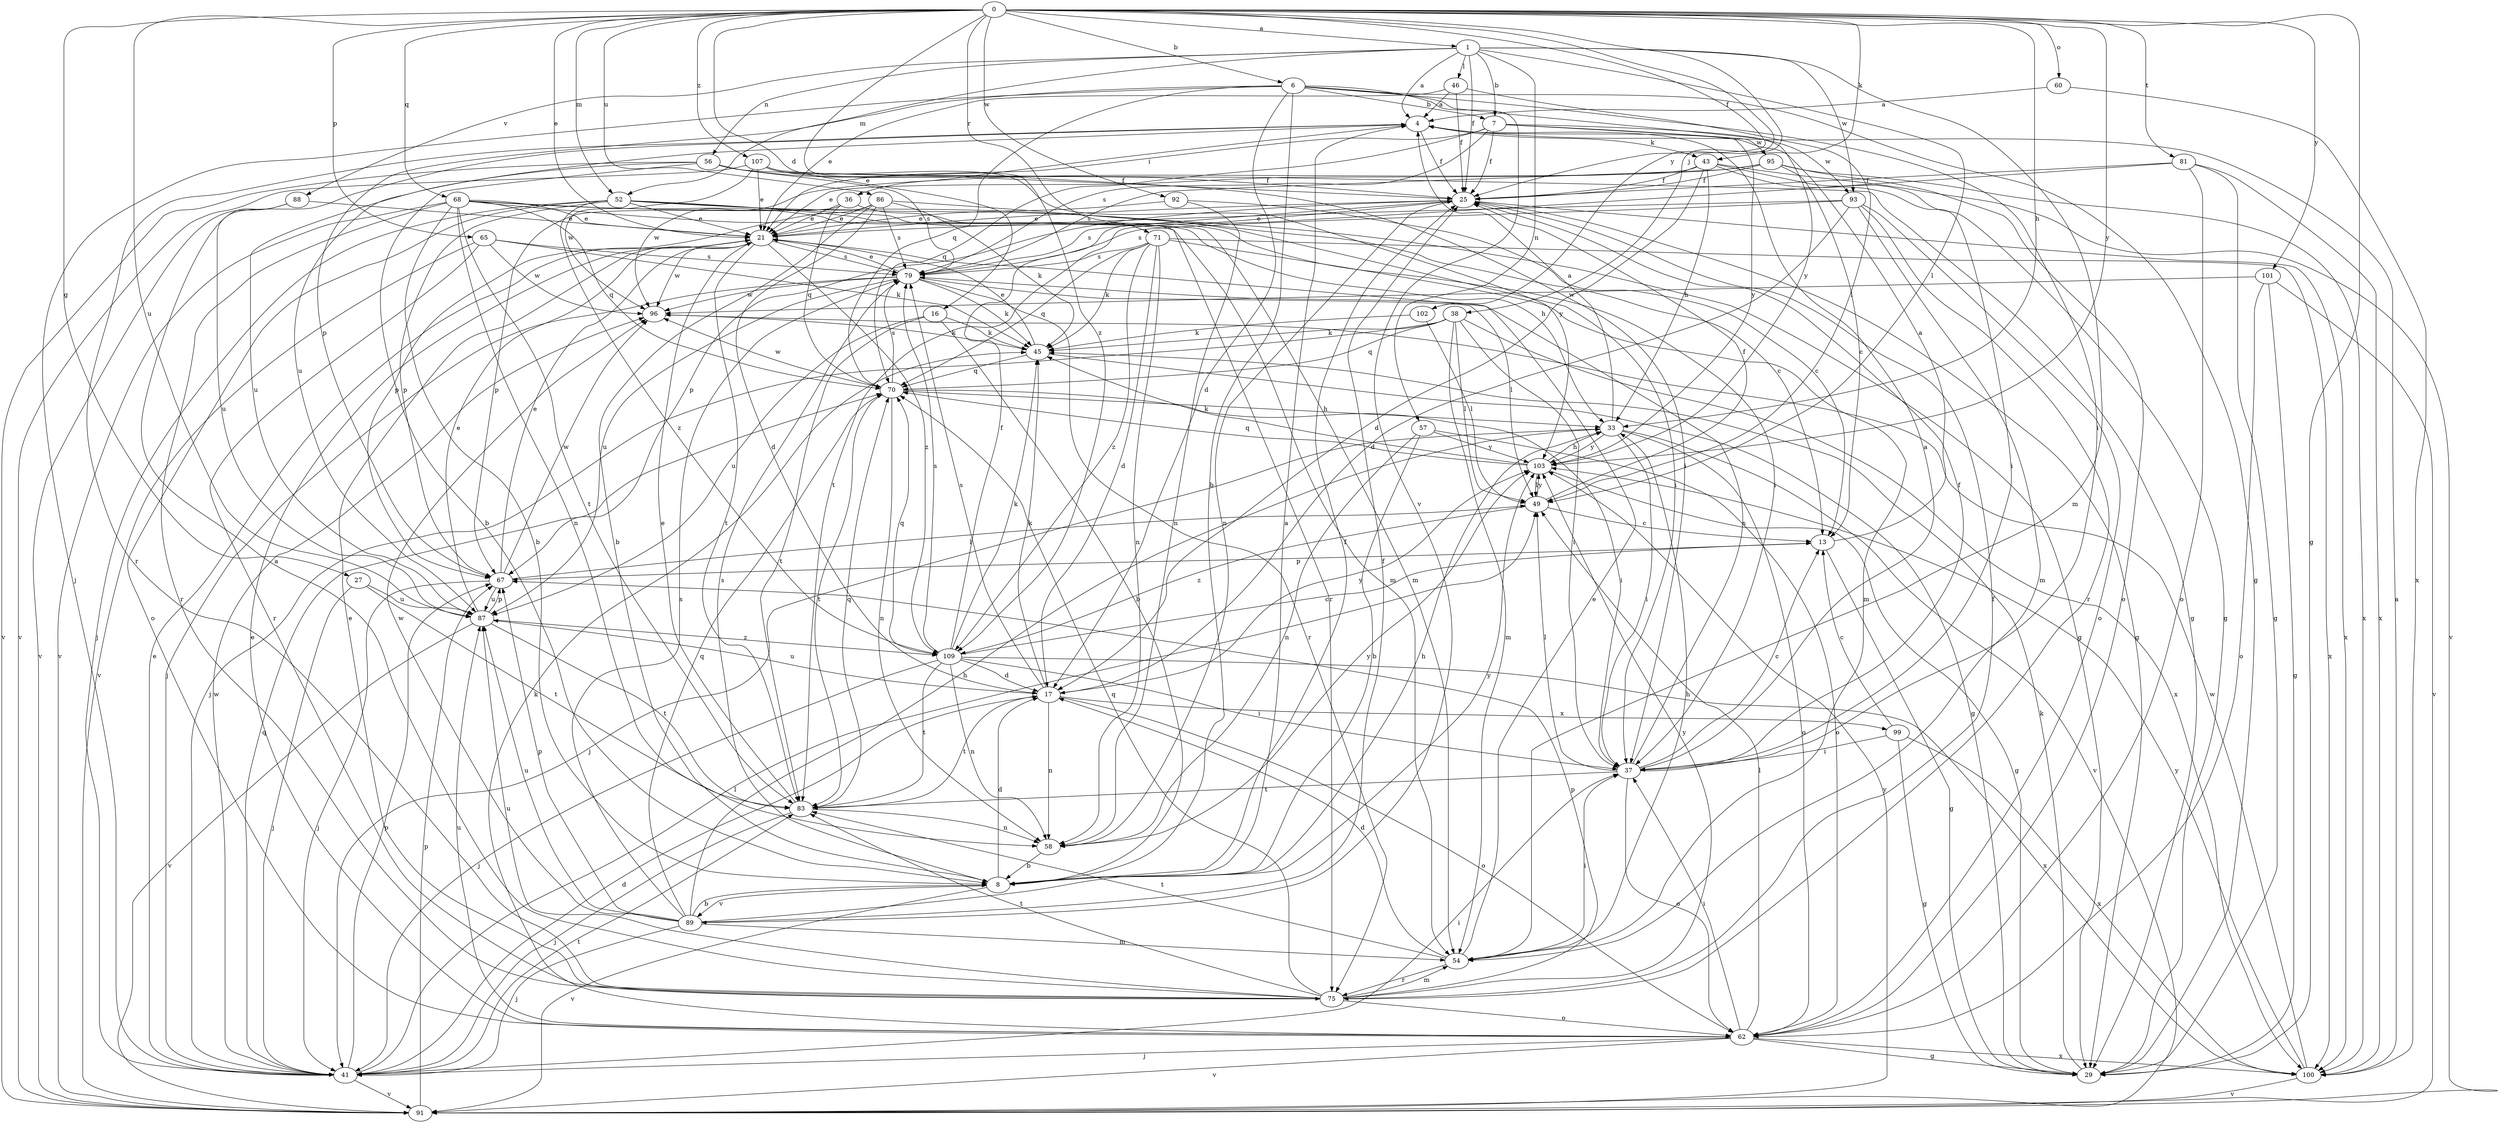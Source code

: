 strict digraph  {
0;
1;
4;
6;
7;
8;
13;
16;
17;
21;
25;
27;
29;
33;
36;
37;
38;
41;
43;
45;
46;
49;
52;
54;
56;
57;
58;
60;
62;
65;
67;
68;
70;
71;
75;
79;
81;
83;
86;
87;
88;
89;
91;
92;
93;
95;
96;
99;
100;
101;
102;
103;
107;
109;
0 -> 1  [label=a];
0 -> 6  [label=b];
0 -> 16  [label=d];
0 -> 21  [label=e];
0 -> 25  [label=f];
0 -> 27  [label=g];
0 -> 29  [label=g];
0 -> 33  [label=h];
0 -> 38  [label=j];
0 -> 43  [label=k];
0 -> 52  [label=m];
0 -> 60  [label=o];
0 -> 65  [label=p];
0 -> 68  [label=q];
0 -> 71  [label=r];
0 -> 81  [label=t];
0 -> 86  [label=u];
0 -> 87  [label=u];
0 -> 92  [label=w];
0 -> 101  [label=y];
0 -> 102  [label=y];
0 -> 103  [label=y];
0 -> 107  [label=z];
0 -> 109  [label=z];
1 -> 4  [label=a];
1 -> 7  [label=b];
1 -> 25  [label=f];
1 -> 46  [label=l];
1 -> 49  [label=l];
1 -> 52  [label=m];
1 -> 54  [label=m];
1 -> 56  [label=n];
1 -> 57  [label=n];
1 -> 88  [label=v];
1 -> 93  [label=w];
4 -> 25  [label=f];
4 -> 36  [label=i];
4 -> 43  [label=k];
4 -> 75  [label=r];
4 -> 87  [label=u];
6 -> 7  [label=b];
6 -> 8  [label=b];
6 -> 17  [label=d];
6 -> 29  [label=g];
6 -> 37  [label=i];
6 -> 41  [label=j];
6 -> 67  [label=p];
6 -> 70  [label=q];
6 -> 89  [label=v];
6 -> 103  [label=y];
7 -> 21  [label=e];
7 -> 25  [label=f];
7 -> 70  [label=q];
7 -> 79  [label=s];
7 -> 93  [label=w];
7 -> 95  [label=w];
7 -> 103  [label=y];
8 -> 17  [label=d];
8 -> 25  [label=f];
8 -> 33  [label=h];
8 -> 79  [label=s];
8 -> 89  [label=v];
8 -> 91  [label=v];
8 -> 103  [label=y];
13 -> 4  [label=a];
13 -> 29  [label=g];
13 -> 67  [label=p];
16 -> 8  [label=b];
16 -> 45  [label=k];
16 -> 83  [label=t];
16 -> 87  [label=u];
17 -> 45  [label=k];
17 -> 58  [label=n];
17 -> 62  [label=o];
17 -> 79  [label=s];
17 -> 83  [label=t];
17 -> 87  [label=u];
17 -> 99  [label=x];
17 -> 103  [label=y];
21 -> 79  [label=s];
21 -> 83  [label=t];
21 -> 96  [label=w];
21 -> 109  [label=z];
25 -> 21  [label=e];
25 -> 29  [label=g];
25 -> 58  [label=n];
25 -> 67  [label=p];
25 -> 79  [label=s];
25 -> 100  [label=x];
27 -> 41  [label=j];
27 -> 83  [label=t];
27 -> 87  [label=u];
29 -> 45  [label=k];
33 -> 4  [label=a];
33 -> 37  [label=i];
33 -> 41  [label=j];
33 -> 62  [label=o];
33 -> 91  [label=v];
33 -> 103  [label=y];
36 -> 21  [label=e];
36 -> 67  [label=p];
36 -> 70  [label=q];
36 -> 75  [label=r];
37 -> 4  [label=a];
37 -> 13  [label=c];
37 -> 25  [label=f];
37 -> 49  [label=l];
37 -> 62  [label=o];
37 -> 79  [label=s];
37 -> 83  [label=t];
38 -> 37  [label=i];
38 -> 41  [label=j];
38 -> 45  [label=k];
38 -> 49  [label=l];
38 -> 54  [label=m];
38 -> 70  [label=q];
38 -> 100  [label=x];
41 -> 17  [label=d];
41 -> 21  [label=e];
41 -> 37  [label=i];
41 -> 49  [label=l];
41 -> 67  [label=p];
41 -> 70  [label=q];
41 -> 83  [label=t];
41 -> 91  [label=v];
41 -> 96  [label=w];
43 -> 17  [label=d];
43 -> 21  [label=e];
43 -> 25  [label=f];
43 -> 29  [label=g];
43 -> 33  [label=h];
43 -> 37  [label=i];
43 -> 91  [label=v];
45 -> 21  [label=e];
45 -> 29  [label=g];
45 -> 70  [label=q];
46 -> 4  [label=a];
46 -> 21  [label=e];
46 -> 25  [label=f];
46 -> 49  [label=l];
49 -> 13  [label=c];
49 -> 25  [label=f];
49 -> 103  [label=y];
49 -> 109  [label=z];
52 -> 13  [label=c];
52 -> 21  [label=e];
52 -> 37  [label=i];
52 -> 41  [label=j];
52 -> 54  [label=m];
52 -> 62  [label=o];
52 -> 67  [label=p];
52 -> 109  [label=z];
54 -> 17  [label=d];
54 -> 21  [label=e];
54 -> 33  [label=h];
54 -> 37  [label=i];
54 -> 75  [label=r];
54 -> 83  [label=t];
56 -> 8  [label=b];
56 -> 25  [label=f];
56 -> 29  [label=g];
56 -> 79  [label=s];
56 -> 87  [label=u];
56 -> 91  [label=v];
57 -> 8  [label=b];
57 -> 58  [label=n];
57 -> 62  [label=o];
57 -> 103  [label=y];
58 -> 8  [label=b];
58 -> 103  [label=y];
60 -> 4  [label=a];
60 -> 100  [label=x];
62 -> 21  [label=e];
62 -> 29  [label=g];
62 -> 37  [label=i];
62 -> 41  [label=j];
62 -> 45  [label=k];
62 -> 49  [label=l];
62 -> 87  [label=u];
62 -> 91  [label=v];
62 -> 100  [label=x];
65 -> 45  [label=k];
65 -> 75  [label=r];
65 -> 79  [label=s];
65 -> 91  [label=v];
65 -> 96  [label=w];
67 -> 21  [label=e];
67 -> 41  [label=j];
67 -> 49  [label=l];
67 -> 87  [label=u];
67 -> 96  [label=w];
68 -> 8  [label=b];
68 -> 21  [label=e];
68 -> 29  [label=g];
68 -> 33  [label=h];
68 -> 54  [label=m];
68 -> 58  [label=n];
68 -> 70  [label=q];
68 -> 75  [label=r];
68 -> 83  [label=t];
68 -> 91  [label=v];
70 -> 33  [label=h];
70 -> 37  [label=i];
70 -> 58  [label=n];
70 -> 79  [label=s];
70 -> 83  [label=t];
70 -> 96  [label=w];
71 -> 17  [label=d];
71 -> 45  [label=k];
71 -> 54  [label=m];
71 -> 58  [label=n];
71 -> 70  [label=q];
71 -> 79  [label=s];
71 -> 100  [label=x];
71 -> 109  [label=z];
75 -> 4  [label=a];
75 -> 21  [label=e];
75 -> 25  [label=f];
75 -> 54  [label=m];
75 -> 62  [label=o];
75 -> 67  [label=p];
75 -> 70  [label=q];
75 -> 83  [label=t];
75 -> 87  [label=u];
75 -> 103  [label=y];
79 -> 21  [label=e];
79 -> 41  [label=j];
79 -> 45  [label=k];
79 -> 49  [label=l];
79 -> 75  [label=r];
79 -> 87  [label=u];
79 -> 96  [label=w];
81 -> 25  [label=f];
81 -> 29  [label=g];
81 -> 62  [label=o];
81 -> 83  [label=t];
81 -> 100  [label=x];
83 -> 21  [label=e];
83 -> 41  [label=j];
83 -> 58  [label=n];
83 -> 70  [label=q];
86 -> 8  [label=b];
86 -> 17  [label=d];
86 -> 21  [label=e];
86 -> 37  [label=i];
86 -> 45  [label=k];
86 -> 67  [label=p];
86 -> 79  [label=s];
87 -> 21  [label=e];
87 -> 67  [label=p];
87 -> 83  [label=t];
87 -> 91  [label=v];
87 -> 109  [label=z];
88 -> 21  [label=e];
88 -> 87  [label=u];
88 -> 91  [label=v];
89 -> 4  [label=a];
89 -> 8  [label=b];
89 -> 25  [label=f];
89 -> 33  [label=h];
89 -> 41  [label=j];
89 -> 54  [label=m];
89 -> 67  [label=p];
89 -> 70  [label=q];
89 -> 79  [label=s];
89 -> 87  [label=u];
89 -> 96  [label=w];
91 -> 67  [label=p];
91 -> 103  [label=y];
92 -> 13  [label=c];
92 -> 21  [label=e];
92 -> 58  [label=n];
93 -> 17  [label=d];
93 -> 21  [label=e];
93 -> 54  [label=m];
93 -> 62  [label=o];
93 -> 75  [label=r];
93 -> 79  [label=s];
95 -> 13  [label=c];
95 -> 25  [label=f];
95 -> 62  [label=o];
95 -> 79  [label=s];
95 -> 96  [label=w];
95 -> 100  [label=x];
96 -> 45  [label=k];
99 -> 13  [label=c];
99 -> 29  [label=g];
99 -> 37  [label=i];
99 -> 100  [label=x];
100 -> 4  [label=a];
100 -> 91  [label=v];
100 -> 96  [label=w];
100 -> 103  [label=y];
101 -> 29  [label=g];
101 -> 62  [label=o];
101 -> 91  [label=v];
101 -> 96  [label=w];
102 -> 45  [label=k];
102 -> 49  [label=l];
103 -> 29  [label=g];
103 -> 33  [label=h];
103 -> 45  [label=k];
103 -> 49  [label=l];
103 -> 70  [label=q];
107 -> 21  [label=e];
107 -> 25  [label=f];
107 -> 37  [label=i];
107 -> 91  [label=v];
107 -> 96  [label=w];
107 -> 103  [label=y];
109 -> 13  [label=c];
109 -> 17  [label=d];
109 -> 25  [label=f];
109 -> 37  [label=i];
109 -> 41  [label=j];
109 -> 45  [label=k];
109 -> 58  [label=n];
109 -> 70  [label=q];
109 -> 79  [label=s];
109 -> 83  [label=t];
109 -> 100  [label=x];
}
